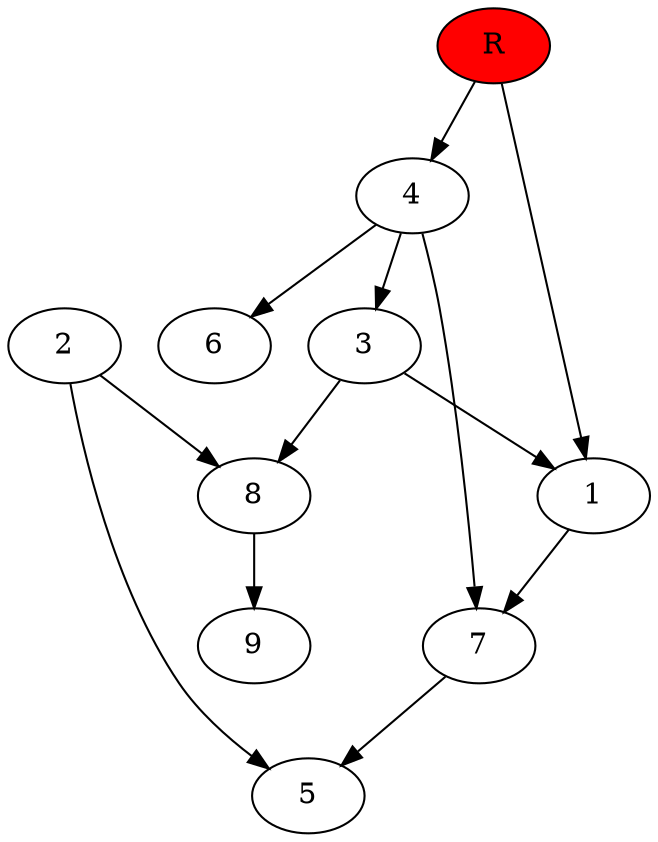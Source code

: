 digraph prb21493 {
	1
	2
	3
	4
	5
	6
	7
	8
	R [fillcolor="#ff0000" style=filled]
	1 -> 7
	2 -> 5
	2 -> 8
	3 -> 1
	3 -> 8
	4 -> 3
	4 -> 6
	4 -> 7
	7 -> 5
	8 -> 9
	R -> 1
	R -> 4
}
